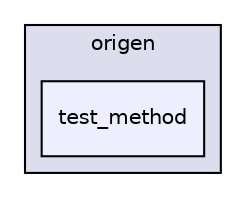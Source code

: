 digraph "origen/test_method" {
  compound=true
  node [ fontsize="10", fontname="Helvetica"];
  edge [ labelfontsize="10", labelfontname="Helvetica"];
  subgraph clusterdir_cd98f0a503a88378343d36b4e097edd6 {
    graph [ bgcolor="#ddddee", pencolor="black", label="origen" fontname="Helvetica", fontsize="10", URL="dir_cd98f0a503a88378343d36b4e097edd6.html"]
  dir_f617db1df84bff6e6257737a32e7b0bb [shape=box, label="test_method", style="filled", fillcolor="#eeeeff", pencolor="black", URL="dir_f617db1df84bff6e6257737a32e7b0bb.html"];
  }
}
